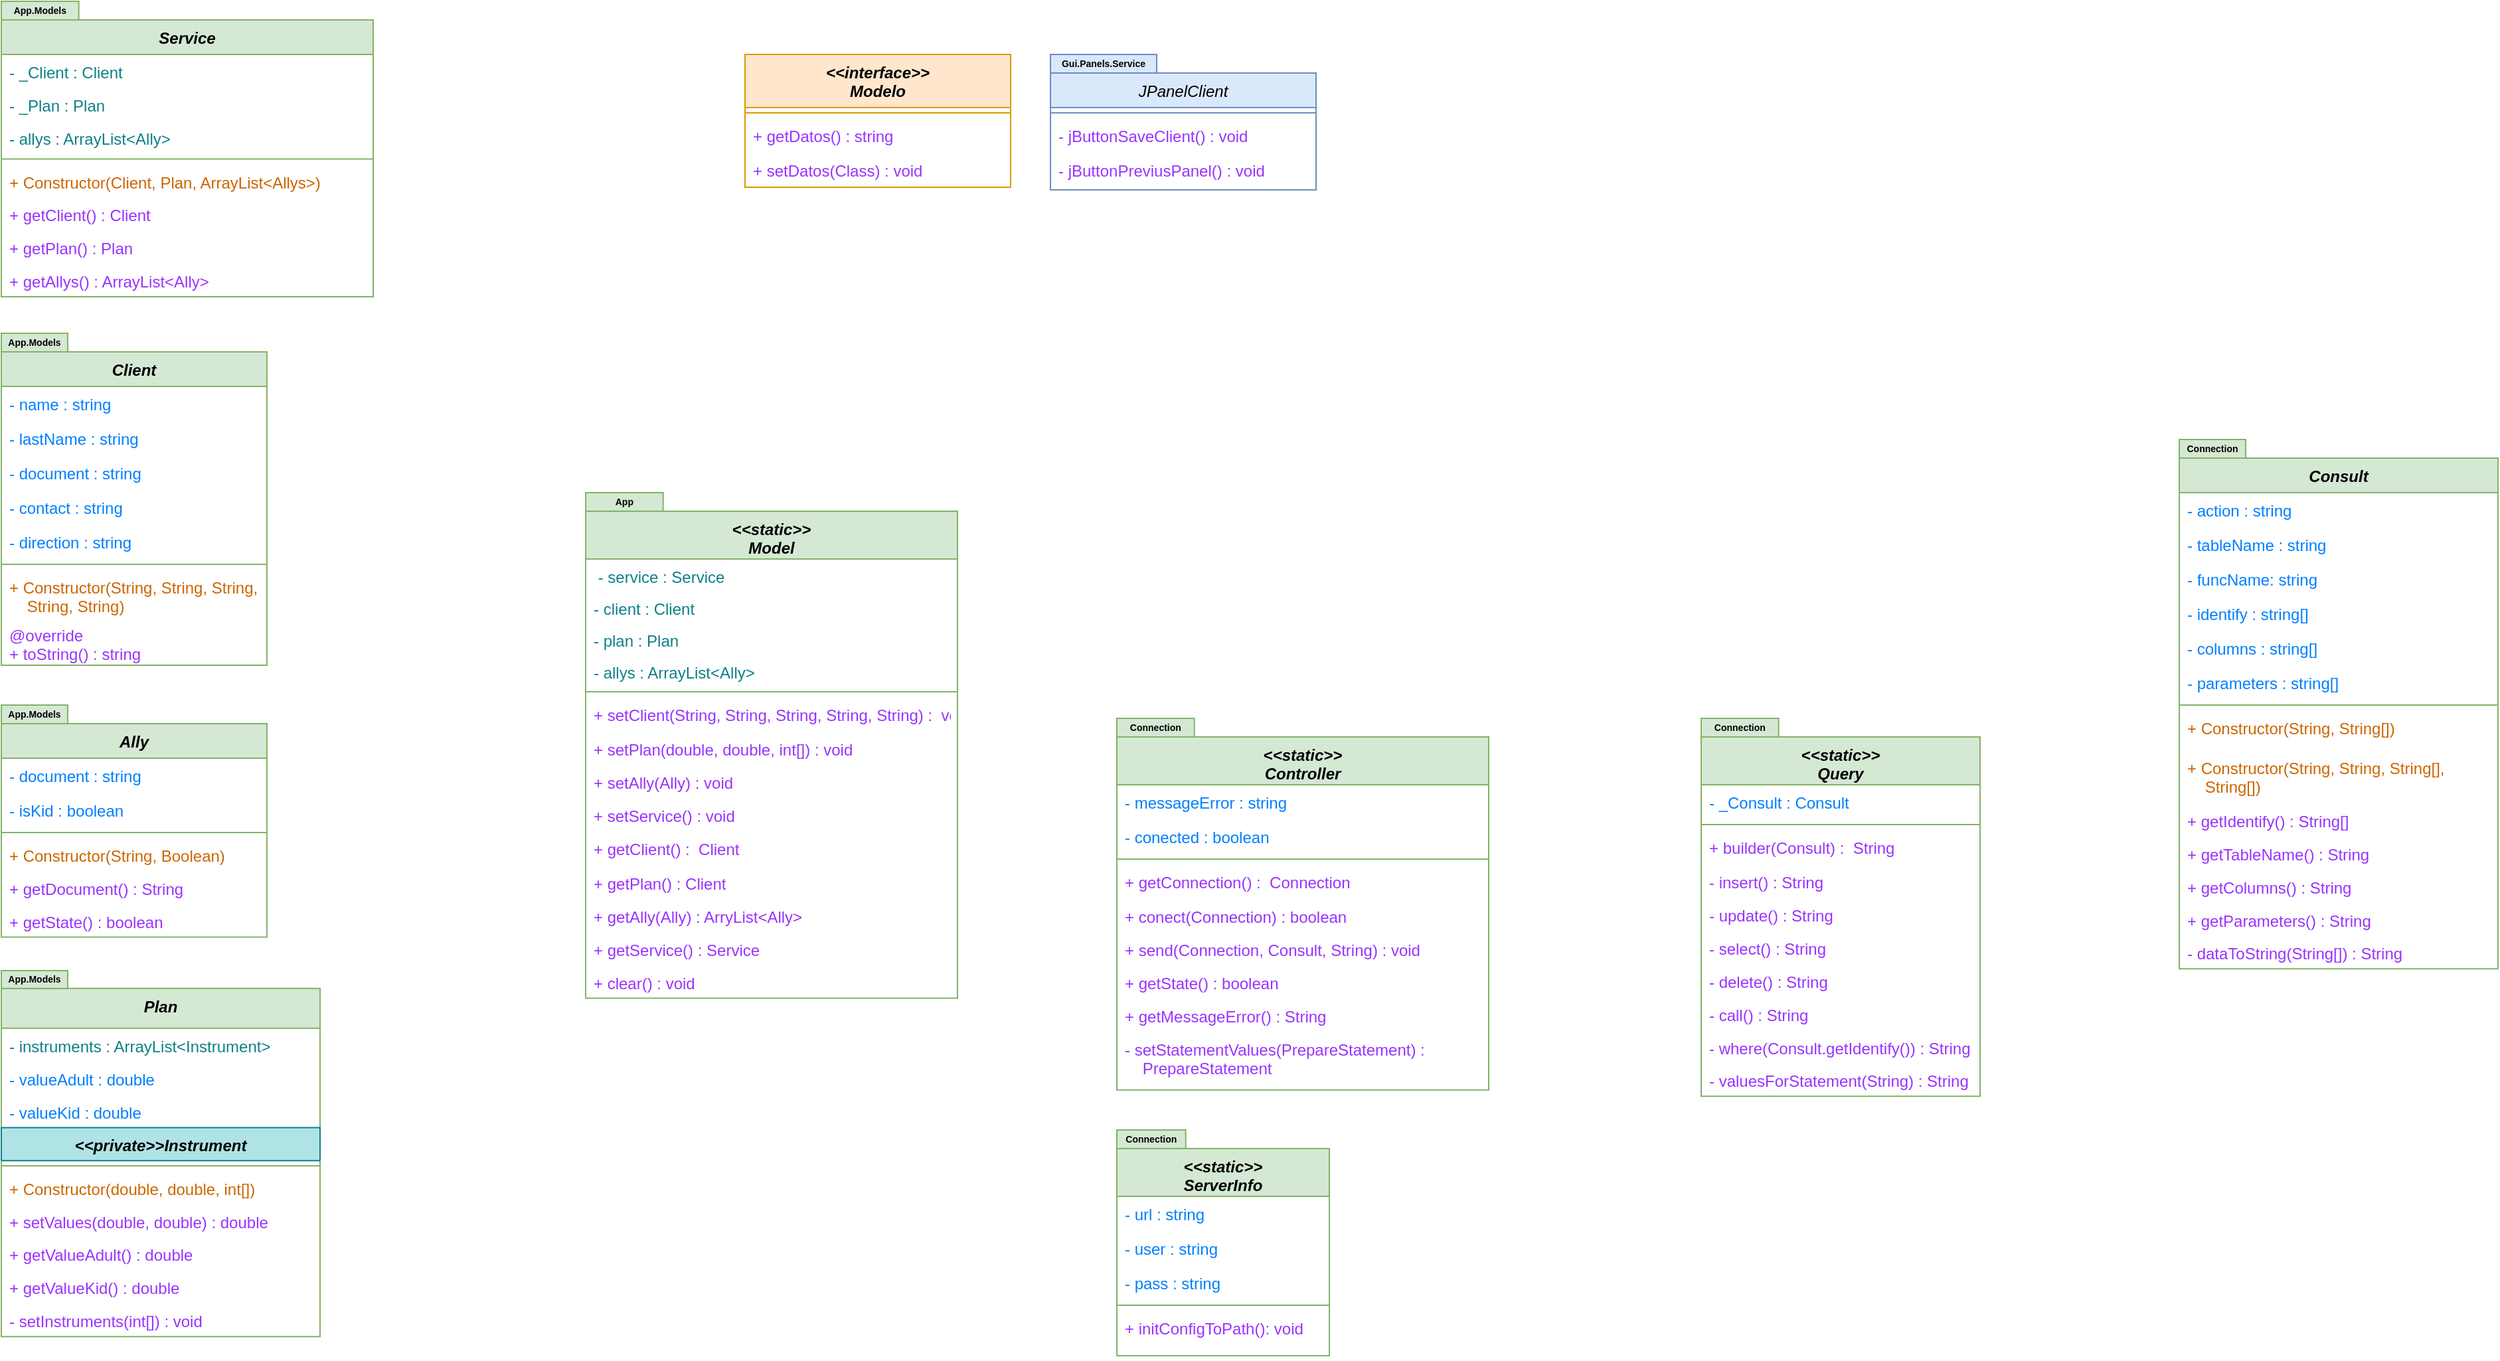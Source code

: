 <mxfile version="20.3.0" type="device"><diagram id="iK9vtap3bdsE0mwpgg8n" name="main"><mxGraphModel dx="346" dy="217" grid="1" gridSize="10" guides="1" tooltips="1" connect="1" arrows="1" fold="1" page="1" pageScale="1" pageWidth="1200" pageHeight="1600" math="0" shadow="0"><root><mxCell id="0"/><mxCell id="1" parent="0"/><mxCell id="8M0ioYwUsTpz1KPfcgF_-12" value="&lt;&lt;interface&gt;&gt;&#10;Modelo" style="swimlane;fontStyle=3;align=center;verticalAlign=top;childLayout=stackLayout;horizontal=1;startSize=40;horizontalStack=0;resizeParent=1;resizeLast=0;collapsible=1;marginBottom=0;rounded=0;shadow=0;strokeWidth=1;fillColor=#ffe6cc;strokeColor=#d79b00;" parent="1" vertex="1"><mxGeometry x="640" y="180" width="200" height="100" as="geometry"><mxRectangle x="230" y="140" width="160" height="26" as="alternateBounds"/></mxGeometry></mxCell><mxCell id="8M0ioYwUsTpz1KPfcgF_-13" value="" style="line;html=1;strokeWidth=1;align=left;verticalAlign=middle;spacingTop=-1;spacingLeft=3;spacingRight=3;rotatable=0;labelPosition=right;points=[];portConstraint=eastwest;labelBackgroundColor=#99FF33;fillColor=#ffe6cc;strokeColor=#d79b00;" parent="8M0ioYwUsTpz1KPfcgF_-12" vertex="1"><mxGeometry y="40" width="200" height="8" as="geometry"/></mxCell><mxCell id="8M0ioYwUsTpz1KPfcgF_-14" value="+ getDatos() : string" style="text;align=left;verticalAlign=top;spacingLeft=4;spacingRight=4;overflow=hidden;rotatable=0;points=[[0,0.5],[1,0.5]];portConstraint=eastwest;fontColor=#9933FF;" parent="8M0ioYwUsTpz1KPfcgF_-12" vertex="1"><mxGeometry y="48" width="200" height="26" as="geometry"/></mxCell><mxCell id="8M0ioYwUsTpz1KPfcgF_-15" value="+ setDatos(Class) : void" style="text;align=left;verticalAlign=top;spacingLeft=4;spacingRight=4;overflow=hidden;rotatable=0;points=[[0,0.5],[1,0.5]];portConstraint=eastwest;fontColor=#9933FF;" parent="8M0ioYwUsTpz1KPfcgF_-12" vertex="1"><mxGeometry y="74" width="200" height="26" as="geometry"/></mxCell><mxCell id="8M0ioYwUsTpz1KPfcgF_-93" value="" style="group" parent="1" vertex="1" connectable="0"><mxGeometry x="80" y="670" width="200" height="174.803" as="geometry"/></mxCell><mxCell id="8M0ioYwUsTpz1KPfcgF_-80" value="Ally" style="swimlane;fontStyle=3;align=center;verticalAlign=top;childLayout=stackLayout;horizontal=1;startSize=26;horizontalStack=0;resizeParent=1;resizeLast=0;collapsible=1;marginBottom=0;rounded=0;shadow=0;strokeWidth=1;fillColor=#d5e8d4;strokeColor=#82b366;" parent="8M0ioYwUsTpz1KPfcgF_-93" vertex="1"><mxGeometry y="14" width="200" height="160.803" as="geometry"><mxRectangle x="230" y="140" width="160" height="26" as="alternateBounds"/></mxGeometry></mxCell><mxCell id="8M0ioYwUsTpz1KPfcgF_-81" value="- document : string" style="text;align=left;verticalAlign=top;spacingLeft=4;spacingRight=4;overflow=hidden;rotatable=0;points=[[0,0.5],[1,0.5]];portConstraint=eastwest;fontColor=#007FFF;" parent="8M0ioYwUsTpz1KPfcgF_-80" vertex="1"><mxGeometry y="26" width="200" height="26" as="geometry"/></mxCell><mxCell id="8M0ioYwUsTpz1KPfcgF_-82" value="- isKid : boolean" style="text;align=left;verticalAlign=top;spacingLeft=4;spacingRight=4;overflow=hidden;rotatable=0;points=[[0,0.5],[1,0.5]];portConstraint=eastwest;fontColor=#007FFF;" parent="8M0ioYwUsTpz1KPfcgF_-80" vertex="1"><mxGeometry y="52" width="200" height="26" as="geometry"/></mxCell><mxCell id="8M0ioYwUsTpz1KPfcgF_-86" value="" style="line;html=1;strokeWidth=1;align=left;verticalAlign=middle;spacingTop=-1;spacingLeft=3;spacingRight=3;rotatable=0;labelPosition=right;points=[];portConstraint=eastwest;labelBackgroundColor=#99FF33;fillColor=#d5e8d4;strokeColor=#82b366;" parent="8M0ioYwUsTpz1KPfcgF_-80" vertex="1"><mxGeometry y="78" width="200" height="8" as="geometry"/></mxCell><mxCell id="8M0ioYwUsTpz1KPfcgF_-91" value="+ Constructor(String, Boolean)" style="text;align=left;verticalAlign=top;spacingLeft=4;spacingRight=4;overflow=hidden;rotatable=0;points=[[0,0.5],[1,0.5]];portConstraint=eastwest;fontColor=#CC6600;" parent="8M0ioYwUsTpz1KPfcgF_-80" vertex="1"><mxGeometry y="86" width="200" height="24.934" as="geometry"/></mxCell><mxCell id="8M0ioYwUsTpz1KPfcgF_-89" value="+ getDocument() : String" style="text;align=left;verticalAlign=top;spacingLeft=4;spacingRight=4;overflow=hidden;rotatable=0;points=[[0,0.5],[1,0.5]];portConstraint=eastwest;fontColor=#9933FF;" parent="8M0ioYwUsTpz1KPfcgF_-80" vertex="1"><mxGeometry y="110.934" width="200" height="24.934" as="geometry"/></mxCell><mxCell id="8M0ioYwUsTpz1KPfcgF_-90" value="+ getState() : boolean" style="text;align=left;verticalAlign=top;spacingLeft=4;spacingRight=4;overflow=hidden;rotatable=0;points=[[0,0.5],[1,0.5]];portConstraint=eastwest;fontColor=#9933FF;" parent="8M0ioYwUsTpz1KPfcgF_-80" vertex="1"><mxGeometry y="135.869" width="200" height="24.934" as="geometry"/></mxCell><mxCell id="8M0ioYwUsTpz1KPfcgF_-88" value="App.Models" style="text;align=center;fontStyle=1;verticalAlign=middle;spacingLeft=3;spacingRight=3;strokeColor=#82b366;rotatable=0;points=[[0,0.5],[1,0.5]];portConstraint=eastwest;fontSize=7;fillColor=#d5e8d4;" parent="8M0ioYwUsTpz1KPfcgF_-93" vertex="1"><mxGeometry width="50" height="14" as="geometry"/></mxCell><mxCell id="8M0ioYwUsTpz1KPfcgF_-96" value="" style="group" parent="1" vertex="1" connectable="0"><mxGeometry x="80" y="870" width="240" height="275.508" as="geometry"/></mxCell><mxCell id="8M0ioYwUsTpz1KPfcgF_-21" value="Plan" style="swimlane;fontStyle=3;align=center;verticalAlign=top;childLayout=stackLayout;horizontal=1;startSize=30;horizontalStack=0;resizeParent=1;resizeLast=0;collapsible=1;marginBottom=0;rounded=0;shadow=0;strokeWidth=1;fillColor=#d5e8d4;strokeColor=#82b366;" parent="8M0ioYwUsTpz1KPfcgF_-96" vertex="1"><mxGeometry y="13.426" width="240" height="262.148" as="geometry"><mxRectangle x="230" y="140" width="160" height="26" as="alternateBounds"/></mxGeometry></mxCell><mxCell id="8M0ioYwUsTpz1KPfcgF_-22" value="- instruments : ArrayList&lt;Instrument&gt;" style="text;align=left;verticalAlign=top;spacingLeft=4;spacingRight=4;overflow=hidden;rotatable=0;points=[[0,0.5],[1,0.5]];portConstraint=eastwest;fontColor=#0E8088;" parent="8M0ioYwUsTpz1KPfcgF_-21" vertex="1"><mxGeometry y="30" width="240" height="24.934" as="geometry"/></mxCell><mxCell id="8M0ioYwUsTpz1KPfcgF_-23" value="- valueAdult : double" style="text;align=left;verticalAlign=top;spacingLeft=4;spacingRight=4;overflow=hidden;rotatable=0;points=[[0,0.5],[1,0.5]];portConstraint=eastwest;fontColor=#007FFF;" parent="8M0ioYwUsTpz1KPfcgF_-21" vertex="1"><mxGeometry y="54.934" width="240" height="24.934" as="geometry"/></mxCell><mxCell id="8M0ioYwUsTpz1KPfcgF_-29" value="- valueKid : double" style="text;align=left;verticalAlign=top;spacingLeft=4;spacingRight=4;overflow=hidden;rotatable=0;points=[[0,0.5],[1,0.5]];portConstraint=eastwest;fontColor=#007FFF;" parent="8M0ioYwUsTpz1KPfcgF_-21" vertex="1"><mxGeometry y="79.869" width="240" height="24.934" as="geometry"/></mxCell><mxCell id="8M0ioYwUsTpz1KPfcgF_-30" value="&lt;&lt;private&gt;&gt;Instrument" style="swimlane;fontStyle=3;align=center;verticalAlign=top;childLayout=stackLayout;horizontal=1;startSize=26;horizontalStack=0;resizeParent=1;resizeLast=0;collapsible=1;marginBottom=0;rounded=0;shadow=0;strokeWidth=1;fillColor=#b0e3e6;strokeColor=#0e8088;" parent="8M0ioYwUsTpz1KPfcgF_-21" vertex="1" collapsed="1"><mxGeometry y="104.803" width="240" height="24.934" as="geometry"><mxRectangle y="104.803" width="240" height="112" as="alternateBounds"/></mxGeometry></mxCell><mxCell id="8M0ioYwUsTpz1KPfcgF_-32" value="- amount : int" style="text;align=left;verticalAlign=top;spacingLeft=4;spacingRight=4;overflow=hidden;rotatable=0;points=[[0,0.5],[1,0.5]];portConstraint=eastwest;fontColor=#007FFF;" parent="8M0ioYwUsTpz1KPfcgF_-30" vertex="1"><mxGeometry y="26" width="240" height="24.934" as="geometry"/></mxCell><mxCell id="8M0ioYwUsTpz1KPfcgF_-36" value="" style="line;html=1;strokeWidth=1;align=left;verticalAlign=middle;spacingTop=-1;spacingLeft=3;spacingRight=3;rotatable=0;labelPosition=right;points=[];portConstraint=eastwest;labelBackgroundColor=#99FF33;fillColor=#d5e8d4;strokeColor=#82b366;" parent="8M0ioYwUsTpz1KPfcgF_-30" vertex="1"><mxGeometry y="50.934" width="240" height="7.672" as="geometry"/></mxCell><mxCell id="8M0ioYwUsTpz1KPfcgF_-38" value="+ setAmount : void" style="text;align=left;verticalAlign=top;spacingLeft=4;spacingRight=4;overflow=hidden;rotatable=0;points=[[0,0.5],[1,0.5]];portConstraint=eastwest;fontColor=#9933FF;" parent="8M0ioYwUsTpz1KPfcgF_-30" vertex="1"><mxGeometry y="58.607" width="240" height="24.934" as="geometry"/></mxCell><mxCell id="8M0ioYwUsTpz1KPfcgF_-39" value="+ getAmount : int" style="text;align=left;verticalAlign=top;spacingLeft=4;spacingRight=4;overflow=hidden;rotatable=0;points=[[0,0.5],[1,0.5]];portConstraint=eastwest;fontColor=#9933FF;" parent="8M0ioYwUsTpz1KPfcgF_-30" vertex="1"><mxGeometry y="83.541" width="240" height="24.934" as="geometry"/></mxCell><mxCell id="8M0ioYwUsTpz1KPfcgF_-27" value="" style="line;html=1;strokeWidth=1;align=left;verticalAlign=middle;spacingTop=-1;spacingLeft=3;spacingRight=3;rotatable=0;labelPosition=right;points=[];portConstraint=eastwest;labelBackgroundColor=#99FF33;fillColor=#d5e8d4;strokeColor=#82b366;" parent="8M0ioYwUsTpz1KPfcgF_-21" vertex="1"><mxGeometry y="129.738" width="240" height="7.672" as="geometry"/></mxCell><mxCell id="8M0ioYwUsTpz1KPfcgF_-92" value="+ Constructor(double, double, int[])" style="text;align=left;verticalAlign=top;spacingLeft=4;spacingRight=4;overflow=hidden;rotatable=0;points=[[0,0.5],[1,0.5]];portConstraint=eastwest;fontColor=#CC6600;" parent="8M0ioYwUsTpz1KPfcgF_-21" vertex="1"><mxGeometry y="137.41" width="240" height="24.934" as="geometry"/></mxCell><mxCell id="8M0ioYwUsTpz1KPfcgF_-43" value="+ setValues(double, double) : double" style="text;align=left;verticalAlign=top;spacingLeft=4;spacingRight=4;overflow=hidden;rotatable=0;points=[[0,0.5],[1,0.5]];portConstraint=eastwest;fontColor=#9933FF;" parent="8M0ioYwUsTpz1KPfcgF_-21" vertex="1"><mxGeometry y="162.344" width="240" height="24.934" as="geometry"/></mxCell><mxCell id="8M0ioYwUsTpz1KPfcgF_-41" value="+ getValueAdult() : double" style="text;align=left;verticalAlign=top;spacingLeft=4;spacingRight=4;overflow=hidden;rotatable=0;points=[[0,0.5],[1,0.5]];portConstraint=eastwest;fontColor=#9933FF;" parent="8M0ioYwUsTpz1KPfcgF_-21" vertex="1"><mxGeometry y="187.279" width="240" height="24.934" as="geometry"/></mxCell><mxCell id="8M0ioYwUsTpz1KPfcgF_-95" value="+ getValueKid() : double" style="text;align=left;verticalAlign=top;spacingLeft=4;spacingRight=4;overflow=hidden;rotatable=0;points=[[0,0.5],[1,0.5]];portConstraint=eastwest;fontColor=#9933FF;" parent="8M0ioYwUsTpz1KPfcgF_-21" vertex="1"><mxGeometry y="212.213" width="240" height="24.934" as="geometry"/></mxCell><mxCell id="8M0ioYwUsTpz1KPfcgF_-42" value="- setInstruments(int[]) : void" style="text;align=left;verticalAlign=top;spacingLeft=4;spacingRight=4;overflow=hidden;rotatable=0;points=[[0,0.5],[1,0.5]];portConstraint=eastwest;fontColor=#9933FF;" parent="8M0ioYwUsTpz1KPfcgF_-21" vertex="1"><mxGeometry y="237.148" width="240" height="24.934" as="geometry"/></mxCell><mxCell id="8M0ioYwUsTpz1KPfcgF_-58" value="App.Models" style="text;align=center;fontStyle=1;verticalAlign=middle;spacingLeft=3;spacingRight=3;strokeColor=#82b366;rotatable=0;points=[[0,0.5],[1,0.5]];portConstraint=eastwest;fontSize=7;fillColor=#d5e8d4;" parent="8M0ioYwUsTpz1KPfcgF_-96" vertex="1"><mxGeometry width="50" height="13.426" as="geometry"/></mxCell><mxCell id="8M0ioYwUsTpz1KPfcgF_-97" value="" style="group" parent="1" vertex="1" connectable="0"><mxGeometry x="80" y="140.0" width="280" height="222.541" as="geometry"/></mxCell><mxCell id="8M0ioYwUsTpz1KPfcgF_-44" value="Service" style="swimlane;fontStyle=3;align=center;verticalAlign=top;childLayout=stackLayout;horizontal=1;startSize=26;horizontalStack=0;resizeParent=1;resizeLast=0;collapsible=1;marginBottom=0;rounded=0;shadow=0;strokeWidth=1;fillColor=#d5e8d4;strokeColor=#82b366;" parent="8M0ioYwUsTpz1KPfcgF_-97" vertex="1"><mxGeometry y="14" width="280" height="208.541" as="geometry"><mxRectangle x="230" y="140" width="160" height="26" as="alternateBounds"/></mxGeometry></mxCell><mxCell id="8M0ioYwUsTpz1KPfcgF_-62" value="- _Client : Client" style="text;align=left;verticalAlign=top;spacingLeft=4;spacingRight=4;overflow=hidden;rotatable=0;points=[[0,0.5],[1,0.5]];portConstraint=eastwest;fontColor=#0E8088;" parent="8M0ioYwUsTpz1KPfcgF_-44" vertex="1"><mxGeometry y="26" width="280" height="24.934" as="geometry"/></mxCell><mxCell id="8M0ioYwUsTpz1KPfcgF_-63" value="- _Plan : Plan" style="text;align=left;verticalAlign=top;spacingLeft=4;spacingRight=4;overflow=hidden;rotatable=0;points=[[0,0.5],[1,0.5]];portConstraint=eastwest;fontColor=#0E8088;" parent="8M0ioYwUsTpz1KPfcgF_-44" vertex="1"><mxGeometry y="50.934" width="280" height="24.934" as="geometry"/></mxCell><mxCell id="8M0ioYwUsTpz1KPfcgF_-64" value="- allys : ArrayList&lt;Ally&gt;" style="text;align=left;verticalAlign=top;spacingLeft=4;spacingRight=4;overflow=hidden;rotatable=0;points=[[0,0.5],[1,0.5]];portConstraint=eastwest;fontColor=#0E8088;" parent="8M0ioYwUsTpz1KPfcgF_-44" vertex="1"><mxGeometry y="75.869" width="280" height="24.934" as="geometry"/></mxCell><mxCell id="8M0ioYwUsTpz1KPfcgF_-50" value="" style="line;html=1;strokeWidth=1;align=left;verticalAlign=middle;spacingTop=-1;spacingLeft=3;spacingRight=3;rotatable=0;labelPosition=right;points=[];portConstraint=eastwest;labelBackgroundColor=#99FF33;fillColor=#d5e8d4;strokeColor=#82b366;" parent="8M0ioYwUsTpz1KPfcgF_-44" vertex="1"><mxGeometry y="100.803" width="280" height="8" as="geometry"/></mxCell><mxCell id="8M0ioYwUsTpz1KPfcgF_-68" value="+ Constructor(Client, Plan, ArrayList&lt;Allys&gt;)" style="text;align=left;verticalAlign=top;spacingLeft=4;spacingRight=4;overflow=hidden;rotatable=0;points=[[0,0.5],[1,0.5]];portConstraint=eastwest;fontColor=#CC6600;" parent="8M0ioYwUsTpz1KPfcgF_-44" vertex="1"><mxGeometry y="108.803" width="280" height="24.934" as="geometry"/></mxCell><mxCell id="8M0ioYwUsTpz1KPfcgF_-67" value="+ getClient() : Client" style="text;align=left;verticalAlign=top;spacingLeft=4;spacingRight=4;overflow=hidden;rotatable=0;points=[[0,0.5],[1,0.5]];portConstraint=eastwest;fontColor=#9933FF;" parent="8M0ioYwUsTpz1KPfcgF_-44" vertex="1"><mxGeometry y="133.738" width="280" height="24.934" as="geometry"/></mxCell><mxCell id="8M0ioYwUsTpz1KPfcgF_-65" value="+ getPlan() : Plan" style="text;align=left;verticalAlign=top;spacingLeft=4;spacingRight=4;overflow=hidden;rotatable=0;points=[[0,0.5],[1,0.5]];portConstraint=eastwest;fontColor=#9933FF;" parent="8M0ioYwUsTpz1KPfcgF_-44" vertex="1"><mxGeometry y="158.672" width="280" height="24.934" as="geometry"/></mxCell><mxCell id="8M0ioYwUsTpz1KPfcgF_-66" value="+ getAllys() : ArrayList&lt;Ally&gt;" style="text;align=left;verticalAlign=top;spacingLeft=4;spacingRight=4;overflow=hidden;rotatable=0;points=[[0,0.5],[1,0.5]];portConstraint=eastwest;fontColor=#9933FF;" parent="8M0ioYwUsTpz1KPfcgF_-44" vertex="1"><mxGeometry y="183.607" width="280" height="24.934" as="geometry"/></mxCell><mxCell id="8M0ioYwUsTpz1KPfcgF_-18" value="App.Models" style="text;align=center;fontStyle=1;verticalAlign=middle;spacingLeft=3;spacingRight=3;strokeColor=#82b366;rotatable=0;points=[[0,0.5],[1,0.5]];portConstraint=eastwest;fontSize=7;fillColor=#d5e8d4;" parent="8M0ioYwUsTpz1KPfcgF_-97" vertex="1"><mxGeometry width="58.333" height="14" as="geometry"/></mxCell><mxCell id="SxJEaWZn67lkwta38hRq-3" value="" style="group" parent="1" vertex="1" connectable="0"><mxGeometry x="80" y="390" width="200" height="250" as="geometry"/></mxCell><mxCell id="8M0ioYwUsTpz1KPfcgF_-5" value="Client" style="swimlane;fontStyle=3;align=center;verticalAlign=top;childLayout=stackLayout;horizontal=1;startSize=26;horizontalStack=0;resizeParent=1;resizeLast=0;collapsible=1;marginBottom=0;rounded=0;shadow=0;strokeWidth=1;fillColor=#d5e8d4;strokeColor=#82b366;" parent="SxJEaWZn67lkwta38hRq-3" vertex="1"><mxGeometry y="14" width="200" height="236" as="geometry"><mxRectangle x="230" y="140" width="160" height="26" as="alternateBounds"/></mxGeometry></mxCell><mxCell id="8M0ioYwUsTpz1KPfcgF_-6" value="- name : string" style="text;align=left;verticalAlign=top;spacingLeft=4;spacingRight=4;overflow=hidden;rotatable=0;points=[[0,0.5],[1,0.5]];portConstraint=eastwest;fontColor=#007FFF;" parent="8M0ioYwUsTpz1KPfcgF_-5" vertex="1"><mxGeometry y="26" width="200" height="26" as="geometry"/></mxCell><mxCell id="8M0ioYwUsTpz1KPfcgF_-7" value="- lastName : string" style="text;align=left;verticalAlign=top;spacingLeft=4;spacingRight=4;overflow=hidden;rotatable=0;points=[[0,0.5],[1,0.5]];portConstraint=eastwest;fontColor=#007FFF;" parent="8M0ioYwUsTpz1KPfcgF_-5" vertex="1"><mxGeometry y="52" width="200" height="26" as="geometry"/></mxCell><mxCell id="8M0ioYwUsTpz1KPfcgF_-8" value="- document : string" style="text;align=left;verticalAlign=top;spacingLeft=4;spacingRight=4;overflow=hidden;rotatable=0;points=[[0,0.5],[1,0.5]];portConstraint=eastwest;rounded=0;shadow=0;html=0;fontColor=#007FFF;" parent="8M0ioYwUsTpz1KPfcgF_-5" vertex="1"><mxGeometry y="78" width="200" height="26" as="geometry"/></mxCell><mxCell id="8M0ioYwUsTpz1KPfcgF_-19" value="- contact : string" style="text;align=left;verticalAlign=top;spacingLeft=4;spacingRight=4;overflow=hidden;rotatable=0;points=[[0,0.5],[1,0.5]];portConstraint=eastwest;rounded=0;shadow=0;html=0;fontColor=#007FFF;" parent="8M0ioYwUsTpz1KPfcgF_-5" vertex="1"><mxGeometry y="104" width="200" height="26" as="geometry"/></mxCell><mxCell id="8M0ioYwUsTpz1KPfcgF_-20" value="- direction : string" style="text;align=left;verticalAlign=top;spacingLeft=4;spacingRight=4;overflow=hidden;rotatable=0;points=[[0,0.5],[1,0.5]];portConstraint=eastwest;rounded=0;shadow=0;html=0;fontColor=#007FFF;" parent="8M0ioYwUsTpz1KPfcgF_-5" vertex="1"><mxGeometry y="130" width="200" height="26" as="geometry"/></mxCell><mxCell id="8M0ioYwUsTpz1KPfcgF_-9" value="" style="line;html=1;strokeWidth=1;align=left;verticalAlign=middle;spacingTop=-1;spacingLeft=3;spacingRight=3;rotatable=0;labelPosition=right;points=[];portConstraint=eastwest;labelBackgroundColor=#99FF33;fillColor=#d5e8d4;strokeColor=#82b366;" parent="8M0ioYwUsTpz1KPfcgF_-5" vertex="1"><mxGeometry y="156" width="200" height="8" as="geometry"/></mxCell><mxCell id="SxJEaWZn67lkwta38hRq-1" value="+ Constructor(String, String, String,&#10;    String, String)" style="text;align=left;verticalAlign=top;spacingLeft=4;spacingRight=4;overflow=hidden;rotatable=0;points=[[0,0.5],[1,0.5]];portConstraint=eastwest;fontColor=#CC6600;" parent="8M0ioYwUsTpz1KPfcgF_-5" vertex="1"><mxGeometry y="164" width="200" height="36" as="geometry"/></mxCell><mxCell id="8M0ioYwUsTpz1KPfcgF_-10" value="@override&#10;+ toString() : string" style="text;align=left;verticalAlign=top;spacingLeft=4;spacingRight=4;overflow=hidden;rotatable=0;points=[[0,0.5],[1,0.5]];portConstraint=eastwest;fontColor=#9933FF;" parent="8M0ioYwUsTpz1KPfcgF_-5" vertex="1"><mxGeometry y="200" width="200" height="36" as="geometry"/></mxCell><mxCell id="8M0ioYwUsTpz1KPfcgF_-57" value="App.Models" style="text;align=center;fontStyle=1;verticalAlign=middle;spacingLeft=3;spacingRight=3;strokeColor=#82b366;rotatable=0;points=[[0,0.5],[1,0.5]];portConstraint=eastwest;fontSize=7;fillColor=#d5e8d4;" parent="SxJEaWZn67lkwta38hRq-3" vertex="1"><mxGeometry width="50" height="14" as="geometry"/></mxCell><mxCell id="SxJEaWZn67lkwta38hRq-13" value="" style="group" parent="1" vertex="1" connectable="0"><mxGeometry x="520" y="510" width="280" height="279.868" as="geometry"/></mxCell><mxCell id="8M0ioYwUsTpz1KPfcgF_-99" value="&lt;&lt;static&gt;&gt;&#10;Model" style="swimlane;fontStyle=3;align=center;verticalAlign=top;childLayout=stackLayout;horizontal=1;startSize=36;horizontalStack=0;resizeParent=1;resizeLast=0;collapsible=1;marginBottom=0;rounded=0;shadow=0;strokeWidth=1;fillColor=#d5e8d4;strokeColor=#82b366;" parent="SxJEaWZn67lkwta38hRq-13" vertex="1"><mxGeometry y="14" width="280" height="366.801" as="geometry"><mxRectangle x="230" y="140" width="160" height="26" as="alternateBounds"/></mxGeometry></mxCell><mxCell id="SxJEaWZn67lkwta38hRq-11" value=" - service : Service" style="text;align=left;verticalAlign=top;spacingLeft=4;spacingRight=4;overflow=hidden;rotatable=0;points=[[0,0.5],[1,0.5]];portConstraint=eastwest;fontColor=#0E8088;" parent="8M0ioYwUsTpz1KPfcgF_-99" vertex="1"><mxGeometry y="36" width="280" height="24" as="geometry"/></mxCell><mxCell id="SxJEaWZn67lkwta38hRq-10" value="- client : Client" style="text;align=left;verticalAlign=top;spacingLeft=4;spacingRight=4;overflow=hidden;rotatable=0;points=[[0,0.5],[1,0.5]];portConstraint=eastwest;fontColor=#0E8088;" parent="8M0ioYwUsTpz1KPfcgF_-99" vertex="1"><mxGeometry y="60" width="280" height="24" as="geometry"/></mxCell><mxCell id="SxJEaWZn67lkwta38hRq-9" value="- plan : Plan" style="text;align=left;verticalAlign=top;spacingLeft=4;spacingRight=4;overflow=hidden;rotatable=0;points=[[0,0.5],[1,0.5]];portConstraint=eastwest;fontColor=#0E8088;" parent="8M0ioYwUsTpz1KPfcgF_-99" vertex="1"><mxGeometry y="84" width="280" height="24" as="geometry"/></mxCell><mxCell id="SxJEaWZn67lkwta38hRq-5" value="- allys : ArrayList&lt;Ally&gt;" style="text;align=left;verticalAlign=top;spacingLeft=4;spacingRight=4;overflow=hidden;rotatable=0;points=[[0,0.5],[1,0.5]];portConstraint=eastwest;fontColor=#0E8088;" parent="8M0ioYwUsTpz1KPfcgF_-99" vertex="1"><mxGeometry y="108" width="280" height="24" as="geometry"/></mxCell><mxCell id="8M0ioYwUsTpz1KPfcgF_-103" value="" style="line;html=1;strokeWidth=1;align=left;verticalAlign=middle;spacingTop=-1;spacingLeft=3;spacingRight=3;rotatable=0;labelPosition=right;points=[];portConstraint=eastwest;labelBackgroundColor=#99FF33;fillColor=#d5e8d4;strokeColor=#82b366;" parent="8M0ioYwUsTpz1KPfcgF_-99" vertex="1"><mxGeometry y="132" width="280" height="8" as="geometry"/></mxCell><mxCell id="8M0ioYwUsTpz1KPfcgF_-105" value="+ setClient(String, String, String, String, String) :  void" style="text;align=left;verticalAlign=top;spacingLeft=4;spacingRight=4;overflow=hidden;rotatable=0;points=[[0,0.5],[1,0.5]];portConstraint=eastwest;fontColor=#9933FF;" parent="8M0ioYwUsTpz1KPfcgF_-99" vertex="1"><mxGeometry y="140" width="280" height="26.13" as="geometry"/></mxCell><mxCell id="8M0ioYwUsTpz1KPfcgF_-106" value="+ setPlan(double, double, int[]) : void" style="text;align=left;verticalAlign=top;spacingLeft=4;spacingRight=4;overflow=hidden;rotatable=0;points=[[0,0.5],[1,0.5]];portConstraint=eastwest;fontColor=#9933FF;" parent="8M0ioYwUsTpz1KPfcgF_-99" vertex="1"><mxGeometry y="166.13" width="280" height="24.934" as="geometry"/></mxCell><mxCell id="8M0ioYwUsTpz1KPfcgF_-107" value="+ setAlly(Ally) : void" style="text;align=left;verticalAlign=top;spacingLeft=4;spacingRight=4;overflow=hidden;rotatable=0;points=[[0,0.5],[1,0.5]];portConstraint=eastwest;fontColor=#9933FF;" parent="8M0ioYwUsTpz1KPfcgF_-99" vertex="1"><mxGeometry y="191.064" width="280" height="24.934" as="geometry"/></mxCell><mxCell id="SxJEaWZn67lkwta38hRq-4" value="+ setService() : void" style="text;align=left;verticalAlign=top;spacingLeft=4;spacingRight=4;overflow=hidden;rotatable=0;points=[[0,0.5],[1,0.5]];portConstraint=eastwest;fontColor=#9933FF;" parent="8M0ioYwUsTpz1KPfcgF_-99" vertex="1"><mxGeometry y="215.999" width="280" height="24.934" as="geometry"/></mxCell><mxCell id="PxGyASG32gBLj7EQKOom-2" value="+ getClient() :  Client" style="text;align=left;verticalAlign=top;spacingLeft=4;spacingRight=4;overflow=hidden;rotatable=0;points=[[0,0.5],[1,0.5]];portConstraint=eastwest;fontColor=#9933FF;" vertex="1" parent="8M0ioYwUsTpz1KPfcgF_-99"><mxGeometry y="240.933" width="280" height="26.13" as="geometry"/></mxCell><mxCell id="PxGyASG32gBLj7EQKOom-3" value="+ getPlan() : Client" style="text;align=left;verticalAlign=top;spacingLeft=4;spacingRight=4;overflow=hidden;rotatable=0;points=[[0,0.5],[1,0.5]];portConstraint=eastwest;fontColor=#9933FF;" vertex="1" parent="8M0ioYwUsTpz1KPfcgF_-99"><mxGeometry y="267.063" width="280" height="24.934" as="geometry"/></mxCell><mxCell id="PxGyASG32gBLj7EQKOom-4" value="+ getAlly(Ally) : ArryList&lt;Ally&gt;" style="text;align=left;verticalAlign=top;spacingLeft=4;spacingRight=4;overflow=hidden;rotatable=0;points=[[0,0.5],[1,0.5]];portConstraint=eastwest;fontColor=#9933FF;" vertex="1" parent="8M0ioYwUsTpz1KPfcgF_-99"><mxGeometry y="291.998" width="280" height="24.934" as="geometry"/></mxCell><mxCell id="PxGyASG32gBLj7EQKOom-1" value="+ getService() : Service" style="text;align=left;verticalAlign=top;spacingLeft=4;spacingRight=4;overflow=hidden;rotatable=0;points=[[0,0.5],[1,0.5]];portConstraint=eastwest;fontColor=#9933FF;" vertex="1" parent="8M0ioYwUsTpz1KPfcgF_-99"><mxGeometry y="316.932" width="280" height="24.934" as="geometry"/></mxCell><mxCell id="SxJEaWZn67lkwta38hRq-12" value="+ clear() : void" style="text;align=left;verticalAlign=top;spacingLeft=4;spacingRight=4;overflow=hidden;rotatable=0;points=[[0,0.5],[1,0.5]];portConstraint=eastwest;fontColor=#9933FF;" parent="8M0ioYwUsTpz1KPfcgF_-99" vertex="1"><mxGeometry y="341.867" width="280" height="24.934" as="geometry"/></mxCell><mxCell id="8M0ioYwUsTpz1KPfcgF_-108" value="App" style="text;align=center;fontStyle=1;verticalAlign=middle;spacingLeft=3;spacingRight=3;strokeColor=#82b366;rotatable=0;points=[[0,0.5],[1,0.5]];portConstraint=eastwest;fontSize=7;fillColor=#d5e8d4;" parent="SxJEaWZn67lkwta38hRq-13" vertex="1"><mxGeometry width="58.333" height="14" as="geometry"/></mxCell><mxCell id="SxJEaWZn67lkwta38hRq-16" value="" style="group" parent="1" vertex="1" connectable="0"><mxGeometry x="870" y="180" width="200" height="102" as="geometry"/></mxCell><mxCell id="8M0ioYwUsTpz1KPfcgF_-1" value="JPanelClient" style="swimlane;fontStyle=2;align=center;verticalAlign=top;childLayout=stackLayout;horizontal=1;startSize=26;horizontalStack=0;resizeParent=1;resizeLast=0;collapsible=1;marginBottom=0;rounded=0;shadow=0;strokeWidth=1;fillColor=#dae8fc;strokeColor=#6c8ebf;" parent="SxJEaWZn67lkwta38hRq-16" vertex="1"><mxGeometry y="14" width="200" height="88" as="geometry"><mxRectangle x="230" y="140" width="160" height="26" as="alternateBounds"/></mxGeometry></mxCell><mxCell id="8M0ioYwUsTpz1KPfcgF_-2" value="" style="line;html=1;strokeWidth=1;align=left;verticalAlign=middle;spacingTop=-1;spacingLeft=3;spacingRight=3;rotatable=0;labelPosition=right;points=[];portConstraint=eastwest;labelBackgroundColor=#99FF33;fillColor=#dae8fc;strokeColor=#6c8ebf;" parent="8M0ioYwUsTpz1KPfcgF_-1" vertex="1"><mxGeometry y="26" width="200" height="8" as="geometry"/></mxCell><mxCell id="8M0ioYwUsTpz1KPfcgF_-3" value="- jButtonSaveClient() : void" style="text;align=left;verticalAlign=top;spacingLeft=4;spacingRight=4;overflow=hidden;rotatable=0;points=[[0,0.5],[1,0.5]];portConstraint=eastwest;fontColor=#9933FF;" parent="8M0ioYwUsTpz1KPfcgF_-1" vertex="1"><mxGeometry y="34" width="200" height="26" as="geometry"/></mxCell><mxCell id="8M0ioYwUsTpz1KPfcgF_-4" value="- jButtonPreviusPanel() : void" style="text;align=left;verticalAlign=top;spacingLeft=4;spacingRight=4;overflow=hidden;rotatable=0;points=[[0,0.5],[1,0.5]];portConstraint=eastwest;fontColor=#9933FF;" parent="8M0ioYwUsTpz1KPfcgF_-1" vertex="1"><mxGeometry y="60" width="200" height="26" as="geometry"/></mxCell><mxCell id="SxJEaWZn67lkwta38hRq-14" value="Gui.Panels.Service" style="text;align=center;fontStyle=1;verticalAlign=middle;spacingLeft=3;spacingRight=3;strokeColor=#6c8ebf;rotatable=0;points=[[0,0.5],[1,0.5]];portConstraint=eastwest;fontSize=7;fillColor=#dae8fc;" parent="SxJEaWZn67lkwta38hRq-16" vertex="1"><mxGeometry width="80" height="14" as="geometry"/></mxCell><mxCell id="mlRH1nmgWqTqSOIRjNGN-17" value="" style="group" parent="1" vertex="1" connectable="0"><mxGeometry x="920" y="680" width="280" height="279.868" as="geometry"/></mxCell><mxCell id="mlRH1nmgWqTqSOIRjNGN-2" value="&lt;&lt;static&gt;&gt;&#10;Controller" style="swimlane;fontStyle=3;align=center;verticalAlign=top;childLayout=stackLayout;horizontal=1;startSize=36;horizontalStack=0;resizeParent=1;resizeLast=0;collapsible=1;marginBottom=0;rounded=0;shadow=0;strokeWidth=1;fillColor=#d5e8d4;strokeColor=#82b366;" parent="mlRH1nmgWqTqSOIRjNGN-17" vertex="1"><mxGeometry y="14" width="280" height="265.868" as="geometry"><mxRectangle x="230" y="140" width="160" height="26" as="alternateBounds"/></mxGeometry></mxCell><mxCell id="mlRH1nmgWqTqSOIRjNGN-14" value="- messageError : string" style="text;align=left;verticalAlign=top;spacingLeft=4;spacingRight=4;overflow=hidden;rotatable=0;points=[[0,0.5],[1,0.5]];portConstraint=eastwest;fontColor=#007FFF;" parent="mlRH1nmgWqTqSOIRjNGN-2" vertex="1"><mxGeometry y="36" width="280" height="26" as="geometry"/></mxCell><mxCell id="mlRH1nmgWqTqSOIRjNGN-15" value="- conected : boolean" style="text;align=left;verticalAlign=top;spacingLeft=4;spacingRight=4;overflow=hidden;rotatable=0;points=[[0,0.5],[1,0.5]];portConstraint=eastwest;fontColor=#007FFF;" parent="mlRH1nmgWqTqSOIRjNGN-2" vertex="1"><mxGeometry y="62" width="280" height="26" as="geometry"/></mxCell><mxCell id="mlRH1nmgWqTqSOIRjNGN-7" value="" style="line;html=1;strokeWidth=1;align=left;verticalAlign=middle;spacingTop=-1;spacingLeft=3;spacingRight=3;rotatable=0;labelPosition=right;points=[];portConstraint=eastwest;labelBackgroundColor=#99FF33;fillColor=#d5e8d4;strokeColor=#82b366;" parent="mlRH1nmgWqTqSOIRjNGN-2" vertex="1"><mxGeometry y="88" width="280" height="8" as="geometry"/></mxCell><mxCell id="mlRH1nmgWqTqSOIRjNGN-8" value="+ getConnection() :  Connection" style="text;align=left;verticalAlign=top;spacingLeft=4;spacingRight=4;overflow=hidden;rotatable=0;points=[[0,0.5],[1,0.5]];portConstraint=eastwest;fontColor=#9933FF;" parent="mlRH1nmgWqTqSOIRjNGN-2" vertex="1"><mxGeometry y="96" width="280" height="26.13" as="geometry"/></mxCell><mxCell id="mlRH1nmgWqTqSOIRjNGN-9" value="+ conect(Connection) : boolean" style="text;align=left;verticalAlign=top;spacingLeft=4;spacingRight=4;overflow=hidden;rotatable=0;points=[[0,0.5],[1,0.5]];portConstraint=eastwest;fontColor=#9933FF;" parent="mlRH1nmgWqTqSOIRjNGN-2" vertex="1"><mxGeometry y="122.13" width="280" height="24.934" as="geometry"/></mxCell><mxCell id="mlRH1nmgWqTqSOIRjNGN-10" value="+ send(Connection, Consult, String) : void" style="text;align=left;verticalAlign=top;spacingLeft=4;spacingRight=4;overflow=hidden;rotatable=0;points=[[0,0.5],[1,0.5]];portConstraint=eastwest;fontColor=#9933FF;" parent="mlRH1nmgWqTqSOIRjNGN-2" vertex="1"><mxGeometry y="147.064" width="280" height="24.934" as="geometry"/></mxCell><mxCell id="mlRH1nmgWqTqSOIRjNGN-11" value="+ getState() : boolean" style="text;align=left;verticalAlign=top;spacingLeft=4;spacingRight=4;overflow=hidden;rotatable=0;points=[[0,0.5],[1,0.5]];portConstraint=eastwest;fontColor=#9933FF;" parent="mlRH1nmgWqTqSOIRjNGN-2" vertex="1"><mxGeometry y="171.999" width="280" height="24.934" as="geometry"/></mxCell><mxCell id="mlRH1nmgWqTqSOIRjNGN-16" value="+ getMessageError() : String" style="text;align=left;verticalAlign=top;spacingLeft=4;spacingRight=4;overflow=hidden;rotatable=0;points=[[0,0.5],[1,0.5]];portConstraint=eastwest;fontColor=#9933FF;" parent="mlRH1nmgWqTqSOIRjNGN-2" vertex="1"><mxGeometry y="196.933" width="280" height="24.934" as="geometry"/></mxCell><mxCell id="mlRH1nmgWqTqSOIRjNGN-12" value="- setStatementValues(PrepareStatement) :&#10;    PrepareStatement" style="text;align=left;verticalAlign=top;spacingLeft=4;spacingRight=4;overflow=hidden;rotatable=0;points=[[0,0.5],[1,0.5]];portConstraint=eastwest;fontColor=#9933FF;" parent="mlRH1nmgWqTqSOIRjNGN-2" vertex="1"><mxGeometry y="221.868" width="280" height="43.07" as="geometry"/></mxCell><mxCell id="mlRH1nmgWqTqSOIRjNGN-13" value="Connection" style="text;align=center;fontStyle=1;verticalAlign=middle;spacingLeft=3;spacingRight=3;strokeColor=#82b366;rotatable=0;points=[[0,0.5],[1,0.5]];portConstraint=eastwest;fontSize=7;fillColor=#d5e8d4;" parent="mlRH1nmgWqTqSOIRjNGN-17" vertex="1"><mxGeometry width="58.333" height="14" as="geometry"/></mxCell><mxCell id="mlRH1nmgWqTqSOIRjNGN-65" value="" style="group" parent="1" vertex="1" connectable="0"><mxGeometry x="920" y="990" width="160" height="170" as="geometry"/></mxCell><mxCell id="mlRH1nmgWqTqSOIRjNGN-51" value="&lt;&lt;static&gt;&gt;&#10;ServerInfo" style="swimlane;fontStyle=3;align=center;verticalAlign=top;childLayout=stackLayout;horizontal=1;startSize=36;horizontalStack=0;resizeParent=1;resizeLast=0;collapsible=1;marginBottom=0;rounded=0;shadow=0;strokeWidth=1;fillColor=#d5e8d4;strokeColor=#82b366;" parent="mlRH1nmgWqTqSOIRjNGN-65" vertex="1"><mxGeometry y="14" width="160" height="156" as="geometry"><mxRectangle x="230" y="140" width="160" height="26" as="alternateBounds"/></mxGeometry></mxCell><mxCell id="mlRH1nmgWqTqSOIRjNGN-52" value="- url : string" style="text;align=left;verticalAlign=top;spacingLeft=4;spacingRight=4;overflow=hidden;rotatable=0;points=[[0,0.5],[1,0.5]];portConstraint=eastwest;fontColor=#007FFF;" parent="mlRH1nmgWqTqSOIRjNGN-51" vertex="1"><mxGeometry y="36" width="160" height="26" as="geometry"/></mxCell><mxCell id="mlRH1nmgWqTqSOIRjNGN-63" value="- user : string" style="text;align=left;verticalAlign=top;spacingLeft=4;spacingRight=4;overflow=hidden;rotatable=0;points=[[0,0.5],[1,0.5]];portConstraint=eastwest;fontColor=#007FFF;" parent="mlRH1nmgWqTqSOIRjNGN-51" vertex="1"><mxGeometry y="62" width="160" height="26" as="geometry"/></mxCell><mxCell id="mlRH1nmgWqTqSOIRjNGN-64" value="- pass : string" style="text;align=left;verticalAlign=top;spacingLeft=4;spacingRight=4;overflow=hidden;rotatable=0;points=[[0,0.5],[1,0.5]];portConstraint=eastwest;fontColor=#007FFF;" parent="mlRH1nmgWqTqSOIRjNGN-51" vertex="1"><mxGeometry y="88" width="160" height="26" as="geometry"/></mxCell><mxCell id="mlRH1nmgWqTqSOIRjNGN-54" value="" style="line;html=1;strokeWidth=1;align=left;verticalAlign=middle;spacingTop=-1;spacingLeft=3;spacingRight=3;rotatable=0;labelPosition=right;points=[];portConstraint=eastwest;labelBackgroundColor=#99FF33;fillColor=#d5e8d4;strokeColor=#82b366;" parent="mlRH1nmgWqTqSOIRjNGN-51" vertex="1"><mxGeometry y="114" width="160" height="8" as="geometry"/></mxCell><mxCell id="mlRH1nmgWqTqSOIRjNGN-60" value="+ initConfigToPath(): void" style="text;align=left;verticalAlign=top;spacingLeft=4;spacingRight=4;overflow=hidden;rotatable=0;points=[[0,0.5],[1,0.5]];portConstraint=eastwest;fontColor=#9933FF;" parent="mlRH1nmgWqTqSOIRjNGN-51" vertex="1"><mxGeometry y="122" width="160" height="34" as="geometry"/></mxCell><mxCell id="mlRH1nmgWqTqSOIRjNGN-61" value="Connection" style="text;align=center;fontStyle=1;verticalAlign=middle;spacingLeft=3;spacingRight=3;strokeColor=#82b366;rotatable=0;points=[[0,0.5],[1,0.5]];portConstraint=eastwest;fontSize=7;fillColor=#d5e8d4;" parent="mlRH1nmgWqTqSOIRjNGN-65" vertex="1"><mxGeometry width="51.852" height="14" as="geometry"/></mxCell><mxCell id="mlRH1nmgWqTqSOIRjNGN-37" value="" style="group" parent="1" vertex="1" connectable="0"><mxGeometry x="1720" y="470" width="240" height="398.672" as="geometry"/></mxCell><mxCell id="mlRH1nmgWqTqSOIRjNGN-19" value="Consult" style="swimlane;fontStyle=3;align=center;verticalAlign=top;childLayout=stackLayout;horizontal=1;startSize=26;horizontalStack=0;resizeParent=1;resizeLast=0;collapsible=1;marginBottom=0;rounded=0;shadow=0;strokeWidth=1;fillColor=#d5e8d4;strokeColor=#82b366;" parent="mlRH1nmgWqTqSOIRjNGN-37" vertex="1"><mxGeometry y="14" width="240" height="384.672" as="geometry"><mxRectangle x="230" y="140" width="160" height="26" as="alternateBounds"/></mxGeometry></mxCell><mxCell id="mlRH1nmgWqTqSOIRjNGN-20" value="- action : string" style="text;align=left;verticalAlign=top;spacingLeft=4;spacingRight=4;overflow=hidden;rotatable=0;points=[[0,0.5],[1,0.5]];portConstraint=eastwest;fontColor=#007FFF;" parent="mlRH1nmgWqTqSOIRjNGN-19" vertex="1"><mxGeometry y="26" width="240" height="26" as="geometry"/></mxCell><mxCell id="mlRH1nmgWqTqSOIRjNGN-21" value="- tableName : string" style="text;align=left;verticalAlign=top;spacingLeft=4;spacingRight=4;overflow=hidden;rotatable=0;points=[[0,0.5],[1,0.5]];portConstraint=eastwest;fontColor=#007FFF;" parent="mlRH1nmgWqTqSOIRjNGN-19" vertex="1"><mxGeometry y="52" width="240" height="26" as="geometry"/></mxCell><mxCell id="mlRH1nmgWqTqSOIRjNGN-22" value="- funcName: string" style="text;align=left;verticalAlign=top;spacingLeft=4;spacingRight=4;overflow=hidden;rotatable=0;points=[[0,0.5],[1,0.5]];portConstraint=eastwest;rounded=0;shadow=0;html=0;fontColor=#007FFF;" parent="mlRH1nmgWqTqSOIRjNGN-19" vertex="1"><mxGeometry y="78" width="240" height="26" as="geometry"/></mxCell><mxCell id="mlRH1nmgWqTqSOIRjNGN-23" value="- identify : string[]" style="text;align=left;verticalAlign=top;spacingLeft=4;spacingRight=4;overflow=hidden;rotatable=0;points=[[0,0.5],[1,0.5]];portConstraint=eastwest;rounded=0;shadow=0;html=0;fontColor=#007FFF;" parent="mlRH1nmgWqTqSOIRjNGN-19" vertex="1"><mxGeometry y="104" width="240" height="26" as="geometry"/></mxCell><mxCell id="mlRH1nmgWqTqSOIRjNGN-29" value="- columns : string[]" style="text;align=left;verticalAlign=top;spacingLeft=4;spacingRight=4;overflow=hidden;rotatable=0;points=[[0,0.5],[1,0.5]];portConstraint=eastwest;rounded=0;shadow=0;html=0;fontColor=#007FFF;" parent="mlRH1nmgWqTqSOIRjNGN-19" vertex="1"><mxGeometry y="130" width="240" height="26" as="geometry"/></mxCell><mxCell id="mlRH1nmgWqTqSOIRjNGN-30" value="- parameters : string[]" style="text;align=left;verticalAlign=top;spacingLeft=4;spacingRight=4;overflow=hidden;rotatable=0;points=[[0,0.5],[1,0.5]];portConstraint=eastwest;rounded=0;shadow=0;html=0;fontColor=#007FFF;" parent="mlRH1nmgWqTqSOIRjNGN-19" vertex="1"><mxGeometry y="156" width="240" height="26" as="geometry"/></mxCell><mxCell id="mlRH1nmgWqTqSOIRjNGN-25" value="" style="line;html=1;strokeWidth=1;align=left;verticalAlign=middle;spacingTop=-1;spacingLeft=3;spacingRight=3;rotatable=0;labelPosition=right;points=[];portConstraint=eastwest;labelBackgroundColor=#99FF33;fillColor=#d5e8d4;strokeColor=#82b366;" parent="mlRH1nmgWqTqSOIRjNGN-19" vertex="1"><mxGeometry y="182" width="240" height="8" as="geometry"/></mxCell><mxCell id="mlRH1nmgWqTqSOIRjNGN-26" value="+ Constructor(String, String[])" style="text;align=left;verticalAlign=top;spacingLeft=4;spacingRight=4;overflow=hidden;rotatable=0;points=[[0,0.5],[1,0.5]];portConstraint=eastwest;fontColor=#CC6600;" parent="mlRH1nmgWqTqSOIRjNGN-19" vertex="1"><mxGeometry y="190" width="240" height="30" as="geometry"/></mxCell><mxCell id="mlRH1nmgWqTqSOIRjNGN-31" value="+ Constructor(String, String, String[],&#10;    String[])" style="text;align=left;verticalAlign=top;spacingLeft=4;spacingRight=4;overflow=hidden;rotatable=0;points=[[0,0.5],[1,0.5]];portConstraint=eastwest;fontColor=#CC6600;" parent="mlRH1nmgWqTqSOIRjNGN-19" vertex="1"><mxGeometry y="220" width="240" height="40" as="geometry"/></mxCell><mxCell id="mlRH1nmgWqTqSOIRjNGN-32" value="+ getIdentify() : String[]" style="text;align=left;verticalAlign=top;spacingLeft=4;spacingRight=4;overflow=hidden;rotatable=0;points=[[0,0.5],[1,0.5]];portConstraint=eastwest;fontColor=#9933FF;" parent="mlRH1nmgWqTqSOIRjNGN-19" vertex="1"><mxGeometry y="260" width="240" height="24.934" as="geometry"/></mxCell><mxCell id="mlRH1nmgWqTqSOIRjNGN-33" value="+ getTableName() : String" style="text;align=left;verticalAlign=top;spacingLeft=4;spacingRight=4;overflow=hidden;rotatable=0;points=[[0,0.5],[1,0.5]];portConstraint=eastwest;fontColor=#9933FF;" parent="mlRH1nmgWqTqSOIRjNGN-19" vertex="1"><mxGeometry y="284.934" width="240" height="24.934" as="geometry"/></mxCell><mxCell id="mlRH1nmgWqTqSOIRjNGN-34" value="+ getColumns() : String" style="text;align=left;verticalAlign=top;spacingLeft=4;spacingRight=4;overflow=hidden;rotatable=0;points=[[0,0.5],[1,0.5]];portConstraint=eastwest;fontColor=#9933FF;" parent="mlRH1nmgWqTqSOIRjNGN-19" vertex="1"><mxGeometry y="309.869" width="240" height="24.934" as="geometry"/></mxCell><mxCell id="mlRH1nmgWqTqSOIRjNGN-35" value="+ getParameters() : String" style="text;align=left;verticalAlign=top;spacingLeft=4;spacingRight=4;overflow=hidden;rotatable=0;points=[[0,0.5],[1,0.5]];portConstraint=eastwest;fontColor=#9933FF;" parent="mlRH1nmgWqTqSOIRjNGN-19" vertex="1"><mxGeometry y="334.803" width="240" height="24.934" as="geometry"/></mxCell><mxCell id="mlRH1nmgWqTqSOIRjNGN-36" value="- dataToString(String[]) : String" style="text;align=left;verticalAlign=top;spacingLeft=4;spacingRight=4;overflow=hidden;rotatable=0;points=[[0,0.5],[1,0.5]];portConstraint=eastwest;fontColor=#9933FF;" parent="mlRH1nmgWqTqSOIRjNGN-19" vertex="1"><mxGeometry y="359.738" width="240" height="24.934" as="geometry"/></mxCell><mxCell id="mlRH1nmgWqTqSOIRjNGN-28" value="Connection" style="text;align=center;fontStyle=1;verticalAlign=middle;spacingLeft=3;spacingRight=3;strokeColor=#82b366;rotatable=0;points=[[0,0.5],[1,0.5]];portConstraint=eastwest;fontSize=7;fillColor=#d5e8d4;" parent="mlRH1nmgWqTqSOIRjNGN-37" vertex="1"><mxGeometry width="50" height="14" as="geometry"/></mxCell><mxCell id="mlRH1nmgWqTqSOIRjNGN-85" value="" style="group" parent="1" vertex="1" connectable="0"><mxGeometry x="1360" y="680" width="210" height="284.671" as="geometry"/></mxCell><mxCell id="mlRH1nmgWqTqSOIRjNGN-67" value="&lt;&lt;static&gt;&gt;&#10;Query" style="swimlane;fontStyle=3;align=center;verticalAlign=top;childLayout=stackLayout;horizontal=1;startSize=36;horizontalStack=0;resizeParent=1;resizeLast=0;collapsible=1;marginBottom=0;rounded=0;shadow=0;strokeWidth=1;fillColor=#d5e8d4;strokeColor=#82b366;" parent="mlRH1nmgWqTqSOIRjNGN-85" vertex="1"><mxGeometry y="14" width="210" height="270.671" as="geometry"><mxRectangle x="230" y="140" width="160" height="26" as="alternateBounds"/></mxGeometry></mxCell><mxCell id="mlRH1nmgWqTqSOIRjNGN-84" value="- _Consult : Consult" style="text;align=left;verticalAlign=top;spacingLeft=4;spacingRight=4;overflow=hidden;rotatable=0;points=[[0,0.5],[1,0.5]];portConstraint=eastwest;rounded=0;shadow=0;html=0;fontColor=#007FFF;" parent="mlRH1nmgWqTqSOIRjNGN-67" vertex="1"><mxGeometry y="36" width="210" height="26" as="geometry"/></mxCell><mxCell id="mlRH1nmgWqTqSOIRjNGN-70" value="" style="line;html=1;strokeWidth=1;align=left;verticalAlign=middle;spacingTop=-1;spacingLeft=3;spacingRight=3;rotatable=0;labelPosition=right;points=[];portConstraint=eastwest;labelBackgroundColor=#99FF33;fillColor=#d5e8d4;strokeColor=#82b366;" parent="mlRH1nmgWqTqSOIRjNGN-67" vertex="1"><mxGeometry y="62" width="210" height="8" as="geometry"/></mxCell><mxCell id="mlRH1nmgWqTqSOIRjNGN-71" value="+ builder(Consult) :  String" style="text;align=left;verticalAlign=top;spacingLeft=4;spacingRight=4;overflow=hidden;rotatable=0;points=[[0,0.5],[1,0.5]];portConstraint=eastwest;fontColor=#9933FF;" parent="mlRH1nmgWqTqSOIRjNGN-67" vertex="1"><mxGeometry y="70" width="210" height="26.13" as="geometry"/></mxCell><mxCell id="mlRH1nmgWqTqSOIRjNGN-72" value="- insert() : String" style="text;align=left;verticalAlign=top;spacingLeft=4;spacingRight=4;overflow=hidden;rotatable=0;points=[[0,0.5],[1,0.5]];portConstraint=eastwest;fontColor=#9933FF;" parent="mlRH1nmgWqTqSOIRjNGN-67" vertex="1"><mxGeometry y="96.13" width="210" height="24.934" as="geometry"/></mxCell><mxCell id="mlRH1nmgWqTqSOIRjNGN-78" value="- update() : String" style="text;align=left;verticalAlign=top;spacingLeft=4;spacingRight=4;overflow=hidden;rotatable=0;points=[[0,0.5],[1,0.5]];portConstraint=eastwest;fontColor=#9933FF;" parent="mlRH1nmgWqTqSOIRjNGN-67" vertex="1"><mxGeometry y="121.064" width="210" height="24.934" as="geometry"/></mxCell><mxCell id="mlRH1nmgWqTqSOIRjNGN-79" value="- select() : String" style="text;align=left;verticalAlign=top;spacingLeft=4;spacingRight=4;overflow=hidden;rotatable=0;points=[[0,0.5],[1,0.5]];portConstraint=eastwest;fontColor=#9933FF;" parent="mlRH1nmgWqTqSOIRjNGN-67" vertex="1"><mxGeometry y="145.999" width="210" height="24.934" as="geometry"/></mxCell><mxCell id="mlRH1nmgWqTqSOIRjNGN-80" value="- delete() : String" style="text;align=left;verticalAlign=top;spacingLeft=4;spacingRight=4;overflow=hidden;rotatable=0;points=[[0,0.5],[1,0.5]];portConstraint=eastwest;fontColor=#9933FF;" parent="mlRH1nmgWqTqSOIRjNGN-67" vertex="1"><mxGeometry y="170.933" width="210" height="24.934" as="geometry"/></mxCell><mxCell id="mlRH1nmgWqTqSOIRjNGN-81" value="- call() : String" style="text;align=left;verticalAlign=top;spacingLeft=4;spacingRight=4;overflow=hidden;rotatable=0;points=[[0,0.5],[1,0.5]];portConstraint=eastwest;fontColor=#9933FF;" parent="mlRH1nmgWqTqSOIRjNGN-67" vertex="1"><mxGeometry y="195.868" width="210" height="24.934" as="geometry"/></mxCell><mxCell id="mlRH1nmgWqTqSOIRjNGN-82" value="- where(Consult.getIdentify()) : String" style="text;align=left;verticalAlign=top;spacingLeft=4;spacingRight=4;overflow=hidden;rotatable=0;points=[[0,0.5],[1,0.5]];portConstraint=eastwest;fontColor=#9933FF;" parent="mlRH1nmgWqTqSOIRjNGN-67" vertex="1"><mxGeometry y="220.802" width="210" height="24.934" as="geometry"/></mxCell><mxCell id="mlRH1nmgWqTqSOIRjNGN-83" value="- valuesForStatement(String) : String" style="text;align=left;verticalAlign=top;spacingLeft=4;spacingRight=4;overflow=hidden;rotatable=0;points=[[0,0.5],[1,0.5]];portConstraint=eastwest;fontColor=#9933FF;" parent="mlRH1nmgWqTqSOIRjNGN-67" vertex="1"><mxGeometry y="245.737" width="210" height="24.934" as="geometry"/></mxCell><mxCell id="mlRH1nmgWqTqSOIRjNGN-77" value="Connection" style="text;align=center;fontStyle=1;verticalAlign=middle;spacingLeft=3;spacingRight=3;strokeColor=#82b366;rotatable=0;points=[[0,0.5],[1,0.5]];portConstraint=eastwest;fontSize=7;fillColor=#d5e8d4;" parent="mlRH1nmgWqTqSOIRjNGN-85" vertex="1"><mxGeometry width="58.333" height="14" as="geometry"/></mxCell></root></mxGraphModel></diagram></mxfile>